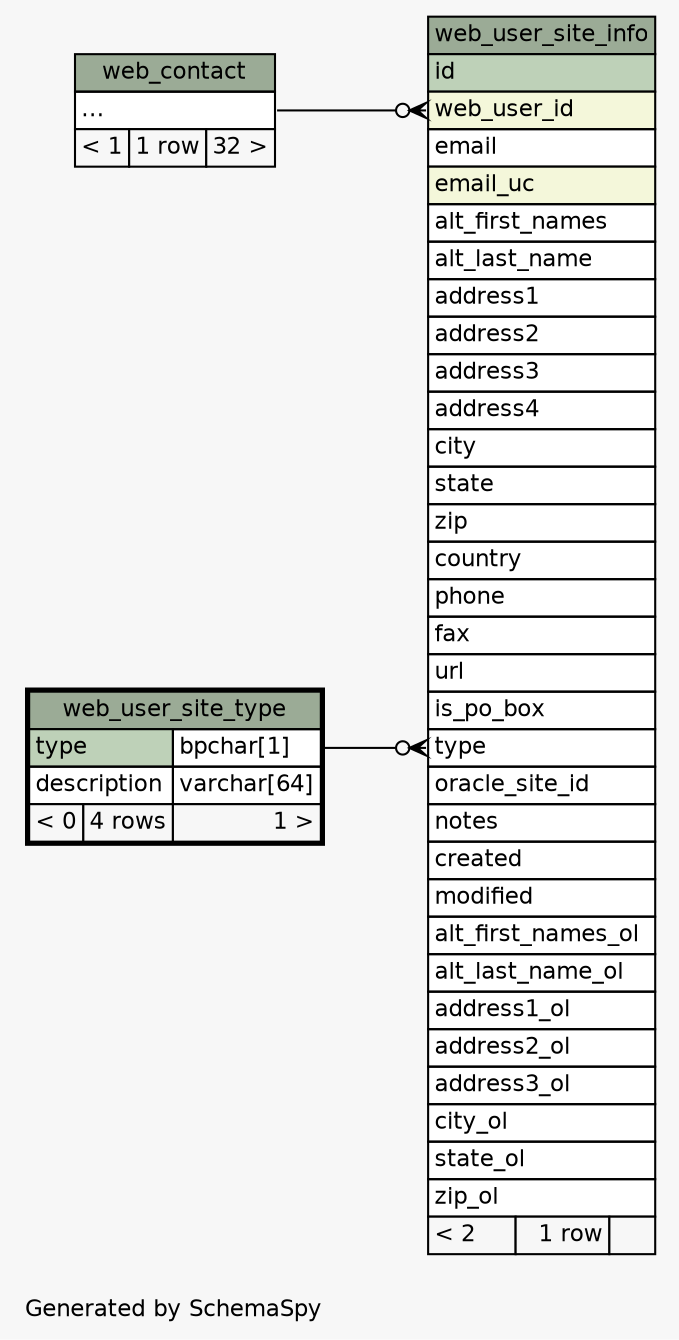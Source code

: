 // dot 2.26.0 on Linux 2.6.32-696.6.3.el6.x86_64
// SchemaSpy rev 590
digraph "twoDegreesRelationshipsDiagram" {
  graph [
    rankdir="RL"
    bgcolor="#f7f7f7"
    label="\nGenerated by SchemaSpy"
    labeljust="l"
    nodesep="0.18"
    ranksep="0.46"
    fontname="Helvetica"
    fontsize="11"
  ];
  node [
    fontname="Helvetica"
    fontsize="11"
    shape="plaintext"
  ];
  edge [
    arrowsize="0.8"
  ];
  "web_user_site_info":"type":w -> "web_user_site_type":"type.type":e [arrowhead=none dir=back arrowtail=crowodot];
  "web_user_site_info":"web_user_id":w -> "web_contact":"elipses":e [arrowhead=none dir=back arrowtail=crowodot];
  "web_contact" [
    label=<
    <TABLE BORDER="0" CELLBORDER="1" CELLSPACING="0" BGCOLOR="#ffffff">
      <TR><TD COLSPAN="3" BGCOLOR="#9bab96" ALIGN="CENTER">web_contact</TD></TR>
      <TR><TD PORT="elipses" COLSPAN="3" ALIGN="LEFT">...</TD></TR>
      <TR><TD ALIGN="LEFT" BGCOLOR="#f7f7f7">&lt; 1</TD><TD ALIGN="RIGHT" BGCOLOR="#f7f7f7">1 row</TD><TD ALIGN="RIGHT" BGCOLOR="#f7f7f7">32 &gt;</TD></TR>
    </TABLE>>
    URL="web_contact.html"
    tooltip="web_contact"
  ];
  "web_user_site_info" [
    label=<
    <TABLE BORDER="0" CELLBORDER="1" CELLSPACING="0" BGCOLOR="#ffffff">
      <TR><TD COLSPAN="3" BGCOLOR="#9bab96" ALIGN="CENTER">web_user_site_info</TD></TR>
      <TR><TD PORT="id" COLSPAN="3" BGCOLOR="#bed1b8" ALIGN="LEFT">id</TD></TR>
      <TR><TD PORT="web_user_id" COLSPAN="3" BGCOLOR="#f4f7da" ALIGN="LEFT">web_user_id</TD></TR>
      <TR><TD PORT="email" COLSPAN="3" ALIGN="LEFT">email</TD></TR>
      <TR><TD PORT="email_uc" COLSPAN="3" BGCOLOR="#f4f7da" ALIGN="LEFT">email_uc</TD></TR>
      <TR><TD PORT="alt_first_names" COLSPAN="3" ALIGN="LEFT">alt_first_names</TD></TR>
      <TR><TD PORT="alt_last_name" COLSPAN="3" ALIGN="LEFT">alt_last_name</TD></TR>
      <TR><TD PORT="address1" COLSPAN="3" ALIGN="LEFT">address1</TD></TR>
      <TR><TD PORT="address2" COLSPAN="3" ALIGN="LEFT">address2</TD></TR>
      <TR><TD PORT="address3" COLSPAN="3" ALIGN="LEFT">address3</TD></TR>
      <TR><TD PORT="address4" COLSPAN="3" ALIGN="LEFT">address4</TD></TR>
      <TR><TD PORT="city" COLSPAN="3" ALIGN="LEFT">city</TD></TR>
      <TR><TD PORT="state" COLSPAN="3" ALIGN="LEFT">state</TD></TR>
      <TR><TD PORT="zip" COLSPAN="3" ALIGN="LEFT">zip</TD></TR>
      <TR><TD PORT="country" COLSPAN="3" ALIGN="LEFT">country</TD></TR>
      <TR><TD PORT="phone" COLSPAN="3" ALIGN="LEFT">phone</TD></TR>
      <TR><TD PORT="fax" COLSPAN="3" ALIGN="LEFT">fax</TD></TR>
      <TR><TD PORT="url" COLSPAN="3" ALIGN="LEFT">url</TD></TR>
      <TR><TD PORT="is_po_box" COLSPAN="3" ALIGN="LEFT">is_po_box</TD></TR>
      <TR><TD PORT="type" COLSPAN="3" ALIGN="LEFT">type</TD></TR>
      <TR><TD PORT="oracle_site_id" COLSPAN="3" ALIGN="LEFT">oracle_site_id</TD></TR>
      <TR><TD PORT="notes" COLSPAN="3" ALIGN="LEFT">notes</TD></TR>
      <TR><TD PORT="created" COLSPAN="3" ALIGN="LEFT">created</TD></TR>
      <TR><TD PORT="modified" COLSPAN="3" ALIGN="LEFT">modified</TD></TR>
      <TR><TD PORT="alt_first_names_ol" COLSPAN="3" ALIGN="LEFT">alt_first_names_ol</TD></TR>
      <TR><TD PORT="alt_last_name_ol" COLSPAN="3" ALIGN="LEFT">alt_last_name_ol</TD></TR>
      <TR><TD PORT="address1_ol" COLSPAN="3" ALIGN="LEFT">address1_ol</TD></TR>
      <TR><TD PORT="address2_ol" COLSPAN="3" ALIGN="LEFT">address2_ol</TD></TR>
      <TR><TD PORT="address3_ol" COLSPAN="3" ALIGN="LEFT">address3_ol</TD></TR>
      <TR><TD PORT="city_ol" COLSPAN="3" ALIGN="LEFT">city_ol</TD></TR>
      <TR><TD PORT="state_ol" COLSPAN="3" ALIGN="LEFT">state_ol</TD></TR>
      <TR><TD PORT="zip_ol" COLSPAN="3" ALIGN="LEFT">zip_ol</TD></TR>
      <TR><TD ALIGN="LEFT" BGCOLOR="#f7f7f7">&lt; 2</TD><TD ALIGN="RIGHT" BGCOLOR="#f7f7f7">1 row</TD><TD ALIGN="RIGHT" BGCOLOR="#f7f7f7">  </TD></TR>
    </TABLE>>
    URL="web_user_site_info.html"
    tooltip="web_user_site_info"
  ];
  "web_user_site_type" [
    label=<
    <TABLE BORDER="2" CELLBORDER="1" CELLSPACING="0" BGCOLOR="#ffffff">
      <TR><TD COLSPAN="3" BGCOLOR="#9bab96" ALIGN="CENTER">web_user_site_type</TD></TR>
      <TR><TD PORT="type" COLSPAN="2" BGCOLOR="#bed1b8" ALIGN="LEFT">type</TD><TD PORT="type.type" ALIGN="LEFT">bpchar[1]</TD></TR>
      <TR><TD PORT="description" COLSPAN="2" ALIGN="LEFT">description</TD><TD PORT="description.type" ALIGN="LEFT">varchar[64]</TD></TR>
      <TR><TD ALIGN="LEFT" BGCOLOR="#f7f7f7">&lt; 0</TD><TD ALIGN="RIGHT" BGCOLOR="#f7f7f7">4 rows</TD><TD ALIGN="RIGHT" BGCOLOR="#f7f7f7">1 &gt;</TD></TR>
    </TABLE>>
    URL="web_user_site_type.html"
    tooltip="web_user_site_type"
  ];
}
